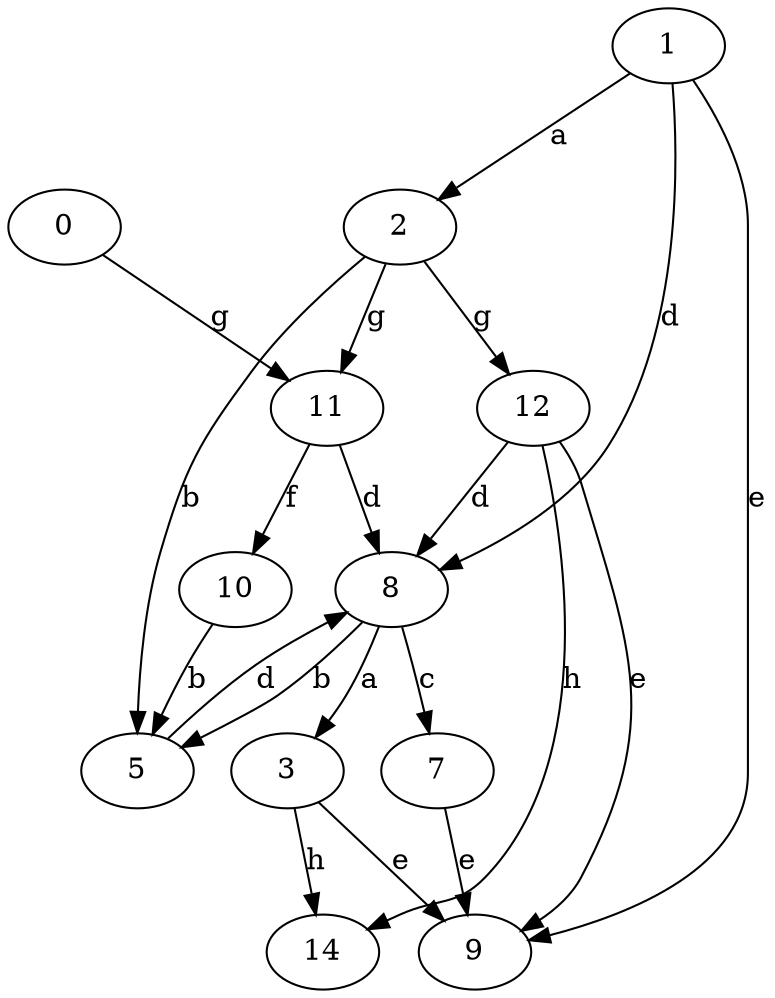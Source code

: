 strict digraph  {
0;
2;
3;
5;
7;
1;
8;
9;
10;
11;
12;
14;
0 -> 11  [label=g];
2 -> 5  [label=b];
2 -> 11  [label=g];
2 -> 12  [label=g];
3 -> 9  [label=e];
3 -> 14  [label=h];
5 -> 8  [label=d];
7 -> 9  [label=e];
1 -> 2  [label=a];
1 -> 8  [label=d];
1 -> 9  [label=e];
8 -> 3  [label=a];
8 -> 5  [label=b];
8 -> 7  [label=c];
10 -> 5  [label=b];
11 -> 8  [label=d];
11 -> 10  [label=f];
12 -> 8  [label=d];
12 -> 9  [label=e];
12 -> 14  [label=h];
}
